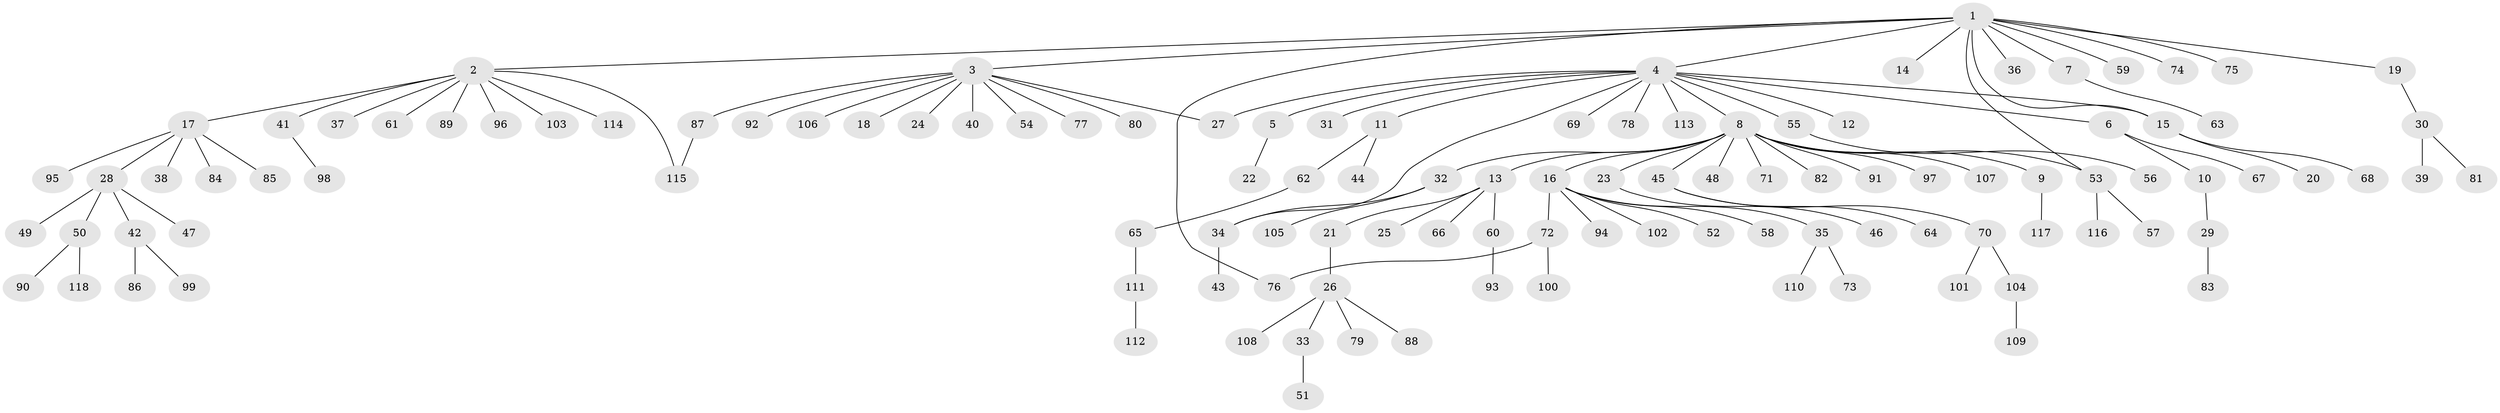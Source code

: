 // coarse degree distribution, {22: 0.02127659574468085, 9: 0.02127659574468085, 13: 0.02127659574468085, 2: 0.14893617021276595, 1: 0.7446808510638298, 6: 0.02127659574468085, 3: 0.02127659574468085}
// Generated by graph-tools (version 1.1) at 2025/18/03/04/25 18:18:17]
// undirected, 118 vertices, 123 edges
graph export_dot {
graph [start="1"]
  node [color=gray90,style=filled];
  1;
  2;
  3;
  4;
  5;
  6;
  7;
  8;
  9;
  10;
  11;
  12;
  13;
  14;
  15;
  16;
  17;
  18;
  19;
  20;
  21;
  22;
  23;
  24;
  25;
  26;
  27;
  28;
  29;
  30;
  31;
  32;
  33;
  34;
  35;
  36;
  37;
  38;
  39;
  40;
  41;
  42;
  43;
  44;
  45;
  46;
  47;
  48;
  49;
  50;
  51;
  52;
  53;
  54;
  55;
  56;
  57;
  58;
  59;
  60;
  61;
  62;
  63;
  64;
  65;
  66;
  67;
  68;
  69;
  70;
  71;
  72;
  73;
  74;
  75;
  76;
  77;
  78;
  79;
  80;
  81;
  82;
  83;
  84;
  85;
  86;
  87;
  88;
  89;
  90;
  91;
  92;
  93;
  94;
  95;
  96;
  97;
  98;
  99;
  100;
  101;
  102;
  103;
  104;
  105;
  106;
  107;
  108;
  109;
  110;
  111;
  112;
  113;
  114;
  115;
  116;
  117;
  118;
  1 -- 2;
  1 -- 3;
  1 -- 4;
  1 -- 7;
  1 -- 14;
  1 -- 15;
  1 -- 19;
  1 -- 36;
  1 -- 53;
  1 -- 59;
  1 -- 74;
  1 -- 75;
  1 -- 76;
  2 -- 17;
  2 -- 37;
  2 -- 41;
  2 -- 61;
  2 -- 89;
  2 -- 96;
  2 -- 103;
  2 -- 114;
  2 -- 115;
  3 -- 18;
  3 -- 24;
  3 -- 27;
  3 -- 40;
  3 -- 54;
  3 -- 77;
  3 -- 80;
  3 -- 87;
  3 -- 92;
  3 -- 106;
  4 -- 5;
  4 -- 6;
  4 -- 8;
  4 -- 11;
  4 -- 12;
  4 -- 15;
  4 -- 27;
  4 -- 31;
  4 -- 34;
  4 -- 55;
  4 -- 69;
  4 -- 78;
  4 -- 113;
  5 -- 22;
  6 -- 10;
  6 -- 67;
  7 -- 63;
  8 -- 9;
  8 -- 13;
  8 -- 16;
  8 -- 23;
  8 -- 32;
  8 -- 45;
  8 -- 48;
  8 -- 53;
  8 -- 71;
  8 -- 82;
  8 -- 91;
  8 -- 97;
  8 -- 107;
  9 -- 117;
  10 -- 29;
  11 -- 44;
  11 -- 62;
  13 -- 21;
  13 -- 25;
  13 -- 60;
  13 -- 66;
  15 -- 20;
  15 -- 68;
  16 -- 35;
  16 -- 52;
  16 -- 58;
  16 -- 72;
  16 -- 94;
  16 -- 102;
  17 -- 28;
  17 -- 38;
  17 -- 84;
  17 -- 85;
  17 -- 95;
  19 -- 30;
  21 -- 26;
  23 -- 46;
  26 -- 33;
  26 -- 79;
  26 -- 88;
  26 -- 108;
  28 -- 42;
  28 -- 47;
  28 -- 49;
  28 -- 50;
  29 -- 83;
  30 -- 39;
  30 -- 81;
  32 -- 34;
  32 -- 105;
  33 -- 51;
  34 -- 43;
  35 -- 73;
  35 -- 110;
  41 -- 98;
  42 -- 86;
  42 -- 99;
  45 -- 64;
  45 -- 70;
  50 -- 90;
  50 -- 118;
  53 -- 57;
  53 -- 116;
  55 -- 56;
  60 -- 93;
  62 -- 65;
  65 -- 111;
  70 -- 101;
  70 -- 104;
  72 -- 76;
  72 -- 100;
  87 -- 115;
  104 -- 109;
  111 -- 112;
}
